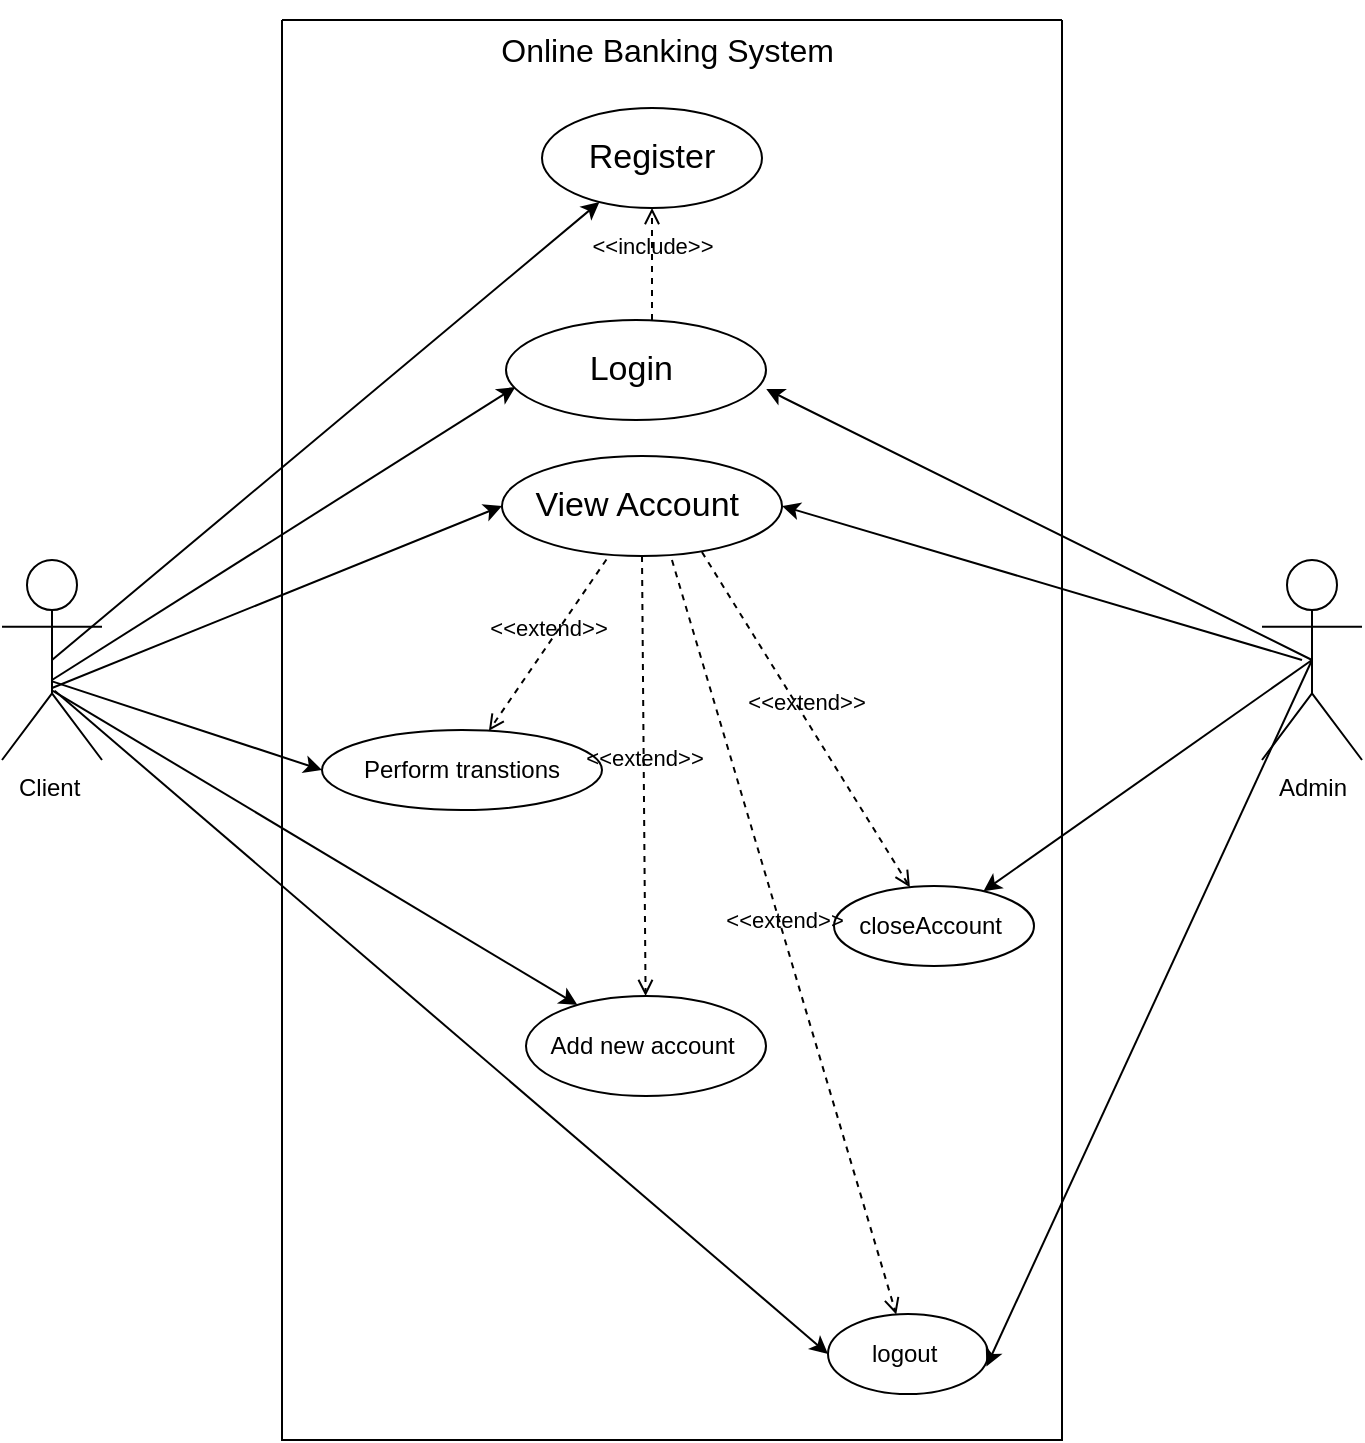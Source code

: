 <mxfile version="21.1.4" type="device">
  <diagram name="Page-1" id="GKdVQf1Ru1EcJ4REWaJj">
    <mxGraphModel dx="880" dy="452" grid="0" gridSize="10" guides="1" tooltips="1" connect="1" arrows="1" fold="1" page="1" pageScale="1" pageWidth="827" pageHeight="1169" background="#FFFFFF" math="0" shadow="0">
      <root>
        <mxCell id="0" />
        <mxCell id="1" parent="0" />
        <mxCell id="zviV2XdOd9_nSVR0M_CM-2" value="Client&amp;nbsp;" style="shape=umlActor;verticalLabelPosition=bottom;verticalAlign=top;html=1;" parent="1" vertex="1">
          <mxGeometry x="70" y="350" width="50" height="100" as="geometry" />
        </mxCell>
        <mxCell id="zviV2XdOd9_nSVR0M_CM-3" value="Admin&lt;br&gt;" style="shape=umlActor;verticalLabelPosition=bottom;verticalAlign=top;html=1;" parent="1" vertex="1">
          <mxGeometry x="700" y="350" width="50" height="100" as="geometry" />
        </mxCell>
        <mxCell id="zviV2XdOd9_nSVR0M_CM-9" value="" style="swimlane;startSize=0;" parent="1" vertex="1">
          <mxGeometry x="210" y="80" width="390" height="710" as="geometry" />
        </mxCell>
        <mxCell id="zviV2XdOd9_nSVR0M_CM-6" value="&lt;font style=&quot;font-size: 16px;&quot;&gt;Online Banking System&amp;nbsp;&lt;/font&gt;" style="text;html=1;strokeColor=none;fillColor=none;align=center;verticalAlign=middle;whiteSpace=wrap;rounded=0;" parent="zviV2XdOd9_nSVR0M_CM-9" vertex="1">
          <mxGeometry y="-10" width="390" height="50" as="geometry" />
        </mxCell>
        <mxCell id="zviV2XdOd9_nSVR0M_CM-13" value="&lt;span style=&quot;font-size: 17px;&quot;&gt;Register&lt;/span&gt;" style="ellipse;whiteSpace=wrap;html=1;" parent="zviV2XdOd9_nSVR0M_CM-9" vertex="1">
          <mxGeometry x="130" y="44" width="110" height="50" as="geometry" />
        </mxCell>
        <mxCell id="zviV2XdOd9_nSVR0M_CM-15" value="&lt;font style=&quot;font-size: 17px;&quot;&gt;Login&amp;nbsp;&lt;/font&gt;" style="ellipse;whiteSpace=wrap;html=1;" parent="zviV2XdOd9_nSVR0M_CM-9" vertex="1">
          <mxGeometry x="112" y="150" width="130" height="50" as="geometry" />
        </mxCell>
        <mxCell id="zviV2XdOd9_nSVR0M_CM-14" value="&lt;font style=&quot;font-size: 17px;&quot;&gt;View Account&amp;nbsp;&lt;/font&gt;" style="ellipse;whiteSpace=wrap;html=1;" parent="zviV2XdOd9_nSVR0M_CM-9" vertex="1">
          <mxGeometry x="110" y="218" width="140" height="50" as="geometry" />
        </mxCell>
        <mxCell id="KBUdnzKZ614Q3VEPy319-1" value="Add new account&amp;nbsp;" style="ellipse;whiteSpace=wrap;html=1;" parent="zviV2XdOd9_nSVR0M_CM-9" vertex="1">
          <mxGeometry x="122" y="488" width="120" height="50" as="geometry" />
        </mxCell>
        <mxCell id="KBUdnzKZ614Q3VEPy319-2" value="logout&amp;nbsp;" style="ellipse;whiteSpace=wrap;html=1;" parent="zviV2XdOd9_nSVR0M_CM-9" vertex="1">
          <mxGeometry x="273" y="647" width="80" height="40" as="geometry" />
        </mxCell>
        <mxCell id="KBUdnzKZ614Q3VEPy319-3" value="closeAccount&amp;nbsp;" style="ellipse;whiteSpace=wrap;html=1;" parent="zviV2XdOd9_nSVR0M_CM-9" vertex="1">
          <mxGeometry x="276" y="433" width="100" height="40" as="geometry" />
        </mxCell>
        <mxCell id="KBUdnzKZ614Q3VEPy319-13" value="Perform transtions" style="ellipse;whiteSpace=wrap;html=1;" parent="zviV2XdOd9_nSVR0M_CM-9" vertex="1">
          <mxGeometry x="20" y="355" width="140" height="40" as="geometry" />
        </mxCell>
        <mxCell id="KBUdnzKZ614Q3VEPy319-15" value="&amp;lt;&amp;lt;include&amp;gt;&amp;gt;" style="html=1;verticalAlign=bottom;labelBackgroundColor=none;endArrow=open;endFill=0;dashed=1;rounded=0;entryX=0.5;entryY=1;entryDx=0;entryDy=0;" parent="zviV2XdOd9_nSVR0M_CM-9" target="zviV2XdOd9_nSVR0M_CM-13" edge="1">
          <mxGeometry width="160" relative="1" as="geometry">
            <mxPoint x="185" y="150" as="sourcePoint" />
            <mxPoint x="281" y="210" as="targetPoint" />
          </mxGeometry>
        </mxCell>
        <mxCell id="KBUdnzKZ614Q3VEPy319-17" value="&amp;lt;&amp;lt;extend&amp;gt;&amp;gt;" style="html=1;verticalAlign=bottom;labelBackgroundColor=none;endArrow=open;endFill=0;dashed=1;rounded=0;exitX=0.373;exitY=1.035;exitDx=0;exitDy=0;exitPerimeter=0;" parent="zviV2XdOd9_nSVR0M_CM-9" source="zviV2XdOd9_nSVR0M_CM-14" target="KBUdnzKZ614Q3VEPy319-13" edge="1">
          <mxGeometry width="160" relative="1" as="geometry">
            <mxPoint x="130" y="260" as="sourcePoint" />
            <mxPoint x="290" y="260" as="targetPoint" />
          </mxGeometry>
        </mxCell>
        <mxCell id="KBUdnzKZ614Q3VEPy319-18" value="&amp;lt;&amp;lt;extend&amp;gt;&amp;gt;" style="html=1;verticalAlign=bottom;labelBackgroundColor=none;endArrow=open;endFill=0;dashed=1;rounded=0;exitX=0.714;exitY=0.96;exitDx=0;exitDy=0;exitPerimeter=0;" parent="zviV2XdOd9_nSVR0M_CM-9" source="zviV2XdOd9_nSVR0M_CM-14" target="KBUdnzKZ614Q3VEPy319-3" edge="1">
          <mxGeometry width="160" relative="1" as="geometry">
            <mxPoint x="130" y="260" as="sourcePoint" />
            <mxPoint x="290" y="260" as="targetPoint" />
            <Array as="points" />
          </mxGeometry>
        </mxCell>
        <mxCell id="KBUdnzKZ614Q3VEPy319-19" value="&amp;lt;&amp;lt;extend&amp;gt;&amp;gt;" style="html=1;verticalAlign=bottom;labelBackgroundColor=none;endArrow=open;endFill=0;dashed=1;rounded=0;exitX=0.5;exitY=1;exitDx=0;exitDy=0;" parent="zviV2XdOd9_nSVR0M_CM-9" source="zviV2XdOd9_nSVR0M_CM-14" target="KBUdnzKZ614Q3VEPy319-1" edge="1">
          <mxGeometry width="160" relative="1" as="geometry">
            <mxPoint x="130" y="260" as="sourcePoint" />
            <mxPoint x="290" y="260" as="targetPoint" />
          </mxGeometry>
        </mxCell>
        <mxCell id="MfDho41uVhYmmZPyFhta-2" value="&amp;lt;&amp;lt;extend&amp;gt;&amp;gt;" style="html=1;verticalAlign=bottom;labelBackgroundColor=none;endArrow=open;endFill=0;dashed=1;rounded=0;exitX=0.607;exitY=1.04;exitDx=0;exitDy=0;exitPerimeter=0;" edge="1" parent="zviV2XdOd9_nSVR0M_CM-9" source="zviV2XdOd9_nSVR0M_CM-14" target="KBUdnzKZ614Q3VEPy319-2">
          <mxGeometry width="160" relative="1" as="geometry">
            <mxPoint x="122" y="332" as="sourcePoint" />
            <mxPoint x="282" y="332" as="targetPoint" />
          </mxGeometry>
        </mxCell>
        <mxCell id="KBUdnzKZ614Q3VEPy319-4" value="" style="endArrow=classic;html=1;rounded=0;exitX=0.5;exitY=0.6;exitDx=0;exitDy=0;exitPerimeter=0;entryX=0.036;entryY=0.671;entryDx=0;entryDy=0;entryPerimeter=0;" parent="1" source="zviV2XdOd9_nSVR0M_CM-2" target="zviV2XdOd9_nSVR0M_CM-15" edge="1">
          <mxGeometry width="50" height="50" relative="1" as="geometry">
            <mxPoint x="390" y="490" as="sourcePoint" />
            <mxPoint x="440" y="440" as="targetPoint" />
          </mxGeometry>
        </mxCell>
        <mxCell id="KBUdnzKZ614Q3VEPy319-5" value="" style="endArrow=classic;html=1;rounded=0;exitX=0.5;exitY=0.5;exitDx=0;exitDy=0;exitPerimeter=0;" parent="1" source="zviV2XdOd9_nSVR0M_CM-2" target="zviV2XdOd9_nSVR0M_CM-13" edge="1">
          <mxGeometry width="50" height="50" relative="1" as="geometry">
            <mxPoint x="100" y="410" as="sourcePoint" />
            <mxPoint x="440" y="250" as="targetPoint" />
          </mxGeometry>
        </mxCell>
        <mxCell id="KBUdnzKZ614Q3VEPy319-6" value="" style="endArrow=classic;html=1;rounded=0;exitX=0.5;exitY=0.64;exitDx=0;exitDy=0;exitPerimeter=0;entryX=0;entryY=0.5;entryDx=0;entryDy=0;" parent="1" source="zviV2XdOd9_nSVR0M_CM-2" target="zviV2XdOd9_nSVR0M_CM-14" edge="1">
          <mxGeometry width="50" height="50" relative="1" as="geometry">
            <mxPoint x="390" y="300" as="sourcePoint" />
            <mxPoint x="440" y="250" as="targetPoint" />
          </mxGeometry>
        </mxCell>
        <mxCell id="KBUdnzKZ614Q3VEPy319-7" value="" style="endArrow=classic;html=1;rounded=0;exitX=0.5;exitY=0.5;exitDx=0;exitDy=0;exitPerimeter=0;" parent="1" source="zviV2XdOd9_nSVR0M_CM-3" target="KBUdnzKZ614Q3VEPy319-3" edge="1">
          <mxGeometry width="50" height="50" relative="1" as="geometry">
            <mxPoint x="400" y="330" as="sourcePoint" />
            <mxPoint x="450" y="280" as="targetPoint" />
          </mxGeometry>
        </mxCell>
        <mxCell id="KBUdnzKZ614Q3VEPy319-9" value="" style="endArrow=classic;html=1;rounded=0;entryX=0.99;entryY=0.657;entryDx=0;entryDy=0;entryPerimeter=0;" parent="1" target="KBUdnzKZ614Q3VEPy319-2" edge="1">
          <mxGeometry width="50" height="50" relative="1" as="geometry">
            <mxPoint x="725" y="400" as="sourcePoint" />
            <mxPoint x="450" y="280" as="targetPoint" />
          </mxGeometry>
        </mxCell>
        <mxCell id="KBUdnzKZ614Q3VEPy319-10" value="" style="endArrow=classic;html=1;rounded=0;exitX=0.527;exitY=0.654;exitDx=0;exitDy=0;exitPerimeter=0;entryX=0;entryY=0.5;entryDx=0;entryDy=0;" parent="1" source="zviV2XdOd9_nSVR0M_CM-2" target="KBUdnzKZ614Q3VEPy319-2" edge="1">
          <mxGeometry width="50" height="50" relative="1" as="geometry">
            <mxPoint x="400" y="440" as="sourcePoint" />
            <mxPoint x="450" y="390" as="targetPoint" />
          </mxGeometry>
        </mxCell>
        <mxCell id="KBUdnzKZ614Q3VEPy319-11" value="" style="endArrow=classic;html=1;rounded=0;entryX=1;entryY=0.5;entryDx=0;entryDy=0;" parent="1" target="zviV2XdOd9_nSVR0M_CM-14" edge="1">
          <mxGeometry width="50" height="50" relative="1" as="geometry">
            <mxPoint x="720" y="400" as="sourcePoint" />
            <mxPoint x="450" y="390" as="targetPoint" />
          </mxGeometry>
        </mxCell>
        <mxCell id="KBUdnzKZ614Q3VEPy319-12" value="" style="endArrow=classic;html=1;rounded=0;exitX=0.509;exitY=0.654;exitDx=0;exitDy=0;exitPerimeter=0;" parent="1" source="zviV2XdOd9_nSVR0M_CM-2" target="KBUdnzKZ614Q3VEPy319-1" edge="1">
          <mxGeometry width="50" height="50" relative="1" as="geometry">
            <mxPoint x="90" y="420" as="sourcePoint" />
            <mxPoint x="450" y="390" as="targetPoint" />
          </mxGeometry>
        </mxCell>
        <mxCell id="KBUdnzKZ614Q3VEPy319-14" value="" style="endArrow=classic;html=1;rounded=0;exitX=0.509;exitY=0.608;exitDx=0;exitDy=0;exitPerimeter=0;entryX=0;entryY=0.5;entryDx=0;entryDy=0;" parent="1" source="zviV2XdOd9_nSVR0M_CM-2" target="KBUdnzKZ614Q3VEPy319-13" edge="1">
          <mxGeometry width="50" height="50" relative="1" as="geometry">
            <mxPoint x="400" y="450" as="sourcePoint" />
            <mxPoint x="450" y="400" as="targetPoint" />
          </mxGeometry>
        </mxCell>
        <mxCell id="KBUdnzKZ614Q3VEPy319-8" value="" style="endArrow=classic;html=1;rounded=0;exitX=0.5;exitY=0.5;exitDx=0;exitDy=0;exitPerimeter=0;entryX=1.001;entryY=0.689;entryDx=0;entryDy=0;entryPerimeter=0;" parent="1" source="zviV2XdOd9_nSVR0M_CM-3" target="zviV2XdOd9_nSVR0M_CM-15" edge="1">
          <mxGeometry width="50" height="50" relative="1" as="geometry">
            <mxPoint x="715" y="370" as="sourcePoint" />
            <mxPoint x="450" y="220" as="targetPoint" />
            <Array as="points">
              <mxPoint x="461" y="269" />
            </Array>
          </mxGeometry>
        </mxCell>
      </root>
    </mxGraphModel>
  </diagram>
</mxfile>
